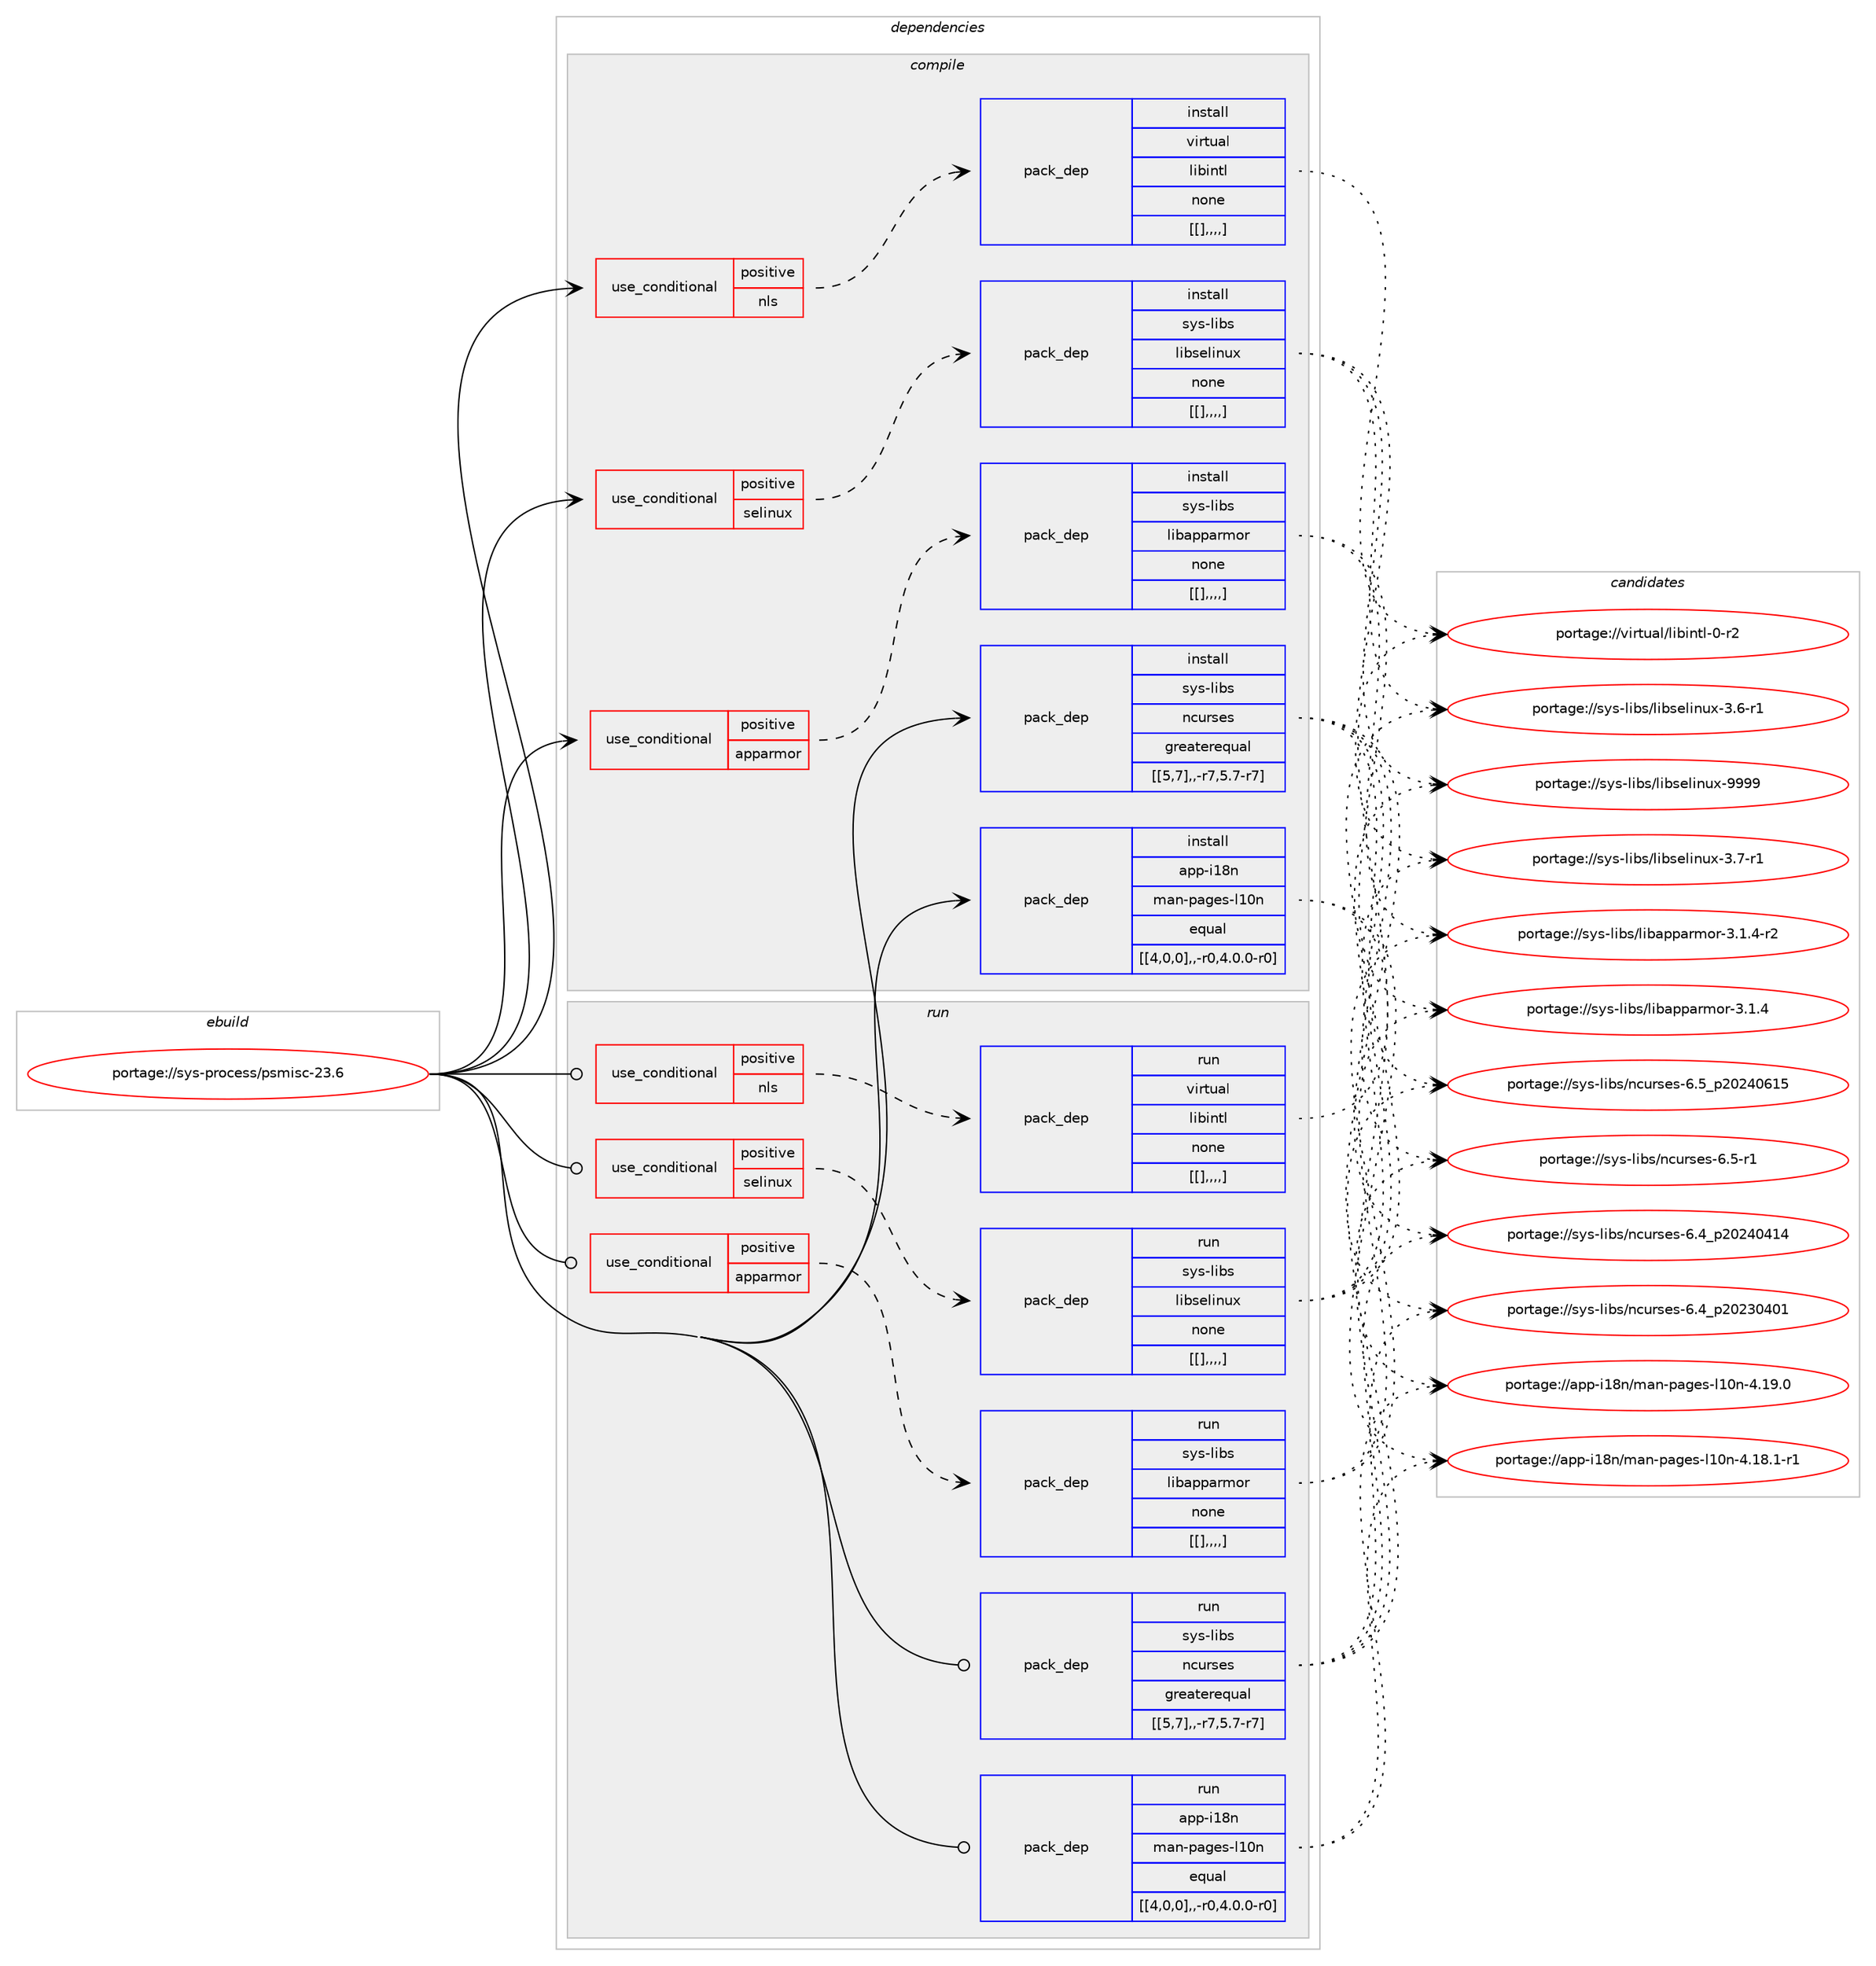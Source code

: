 digraph prolog {

# *************
# Graph options
# *************

newrank=true;
concentrate=true;
compound=true;
graph [rankdir=LR,fontname=Helvetica,fontsize=10,ranksep=1.5];#, ranksep=2.5, nodesep=0.2];
edge  [arrowhead=vee];
node  [fontname=Helvetica,fontsize=10];

# **********
# The ebuild
# **********

subgraph cluster_leftcol {
color=gray;
label=<<i>ebuild</i>>;
id [label="portage://sys-process/psmisc-23.6", color=red, width=4, href="../sys-process/psmisc-23.6.svg"];
}

# ****************
# The dependencies
# ****************

subgraph cluster_midcol {
color=gray;
label=<<i>dependencies</i>>;
subgraph cluster_compile {
fillcolor="#eeeeee";
style=filled;
label=<<i>compile</i>>;
subgraph cond123303 {
dependency462091 [label=<<TABLE BORDER="0" CELLBORDER="1" CELLSPACING="0" CELLPADDING="4"><TR><TD ROWSPAN="3" CELLPADDING="10">use_conditional</TD></TR><TR><TD>positive</TD></TR><TR><TD>apparmor</TD></TR></TABLE>>, shape=none, color=red];
subgraph pack335655 {
dependency462092 [label=<<TABLE BORDER="0" CELLBORDER="1" CELLSPACING="0" CELLPADDING="4" WIDTH="220"><TR><TD ROWSPAN="6" CELLPADDING="30">pack_dep</TD></TR><TR><TD WIDTH="110">install</TD></TR><TR><TD>sys-libs</TD></TR><TR><TD>libapparmor</TD></TR><TR><TD>none</TD></TR><TR><TD>[[],,,,]</TD></TR></TABLE>>, shape=none, color=blue];
}
dependency462091:e -> dependency462092:w [weight=20,style="dashed",arrowhead="vee"];
}
id:e -> dependency462091:w [weight=20,style="solid",arrowhead="vee"];
subgraph cond123304 {
dependency462093 [label=<<TABLE BORDER="0" CELLBORDER="1" CELLSPACING="0" CELLPADDING="4"><TR><TD ROWSPAN="3" CELLPADDING="10">use_conditional</TD></TR><TR><TD>positive</TD></TR><TR><TD>nls</TD></TR></TABLE>>, shape=none, color=red];
subgraph pack335656 {
dependency462094 [label=<<TABLE BORDER="0" CELLBORDER="1" CELLSPACING="0" CELLPADDING="4" WIDTH="220"><TR><TD ROWSPAN="6" CELLPADDING="30">pack_dep</TD></TR><TR><TD WIDTH="110">install</TD></TR><TR><TD>virtual</TD></TR><TR><TD>libintl</TD></TR><TR><TD>none</TD></TR><TR><TD>[[],,,,]</TD></TR></TABLE>>, shape=none, color=blue];
}
dependency462093:e -> dependency462094:w [weight=20,style="dashed",arrowhead="vee"];
}
id:e -> dependency462093:w [weight=20,style="solid",arrowhead="vee"];
subgraph cond123305 {
dependency462095 [label=<<TABLE BORDER="0" CELLBORDER="1" CELLSPACING="0" CELLPADDING="4"><TR><TD ROWSPAN="3" CELLPADDING="10">use_conditional</TD></TR><TR><TD>positive</TD></TR><TR><TD>selinux</TD></TR></TABLE>>, shape=none, color=red];
subgraph pack335657 {
dependency462096 [label=<<TABLE BORDER="0" CELLBORDER="1" CELLSPACING="0" CELLPADDING="4" WIDTH="220"><TR><TD ROWSPAN="6" CELLPADDING="30">pack_dep</TD></TR><TR><TD WIDTH="110">install</TD></TR><TR><TD>sys-libs</TD></TR><TR><TD>libselinux</TD></TR><TR><TD>none</TD></TR><TR><TD>[[],,,,]</TD></TR></TABLE>>, shape=none, color=blue];
}
dependency462095:e -> dependency462096:w [weight=20,style="dashed",arrowhead="vee"];
}
id:e -> dependency462095:w [weight=20,style="solid",arrowhead="vee"];
subgraph pack335658 {
dependency462097 [label=<<TABLE BORDER="0" CELLBORDER="1" CELLSPACING="0" CELLPADDING="4" WIDTH="220"><TR><TD ROWSPAN="6" CELLPADDING="30">pack_dep</TD></TR><TR><TD WIDTH="110">install</TD></TR><TR><TD>sys-libs</TD></TR><TR><TD>ncurses</TD></TR><TR><TD>greaterequal</TD></TR><TR><TD>[[5,7],,-r7,5.7-r7]</TD></TR></TABLE>>, shape=none, color=blue];
}
id:e -> dependency462097:w [weight=20,style="solid",arrowhead="vee"];
subgraph pack335659 {
dependency462098 [label=<<TABLE BORDER="0" CELLBORDER="1" CELLSPACING="0" CELLPADDING="4" WIDTH="220"><TR><TD ROWSPAN="6" CELLPADDING="30">pack_dep</TD></TR><TR><TD WIDTH="110">install</TD></TR><TR><TD>app-i18n</TD></TR><TR><TD>man-pages-l10n</TD></TR><TR><TD>equal</TD></TR><TR><TD>[[4,0,0],,-r0,4.0.0-r0]</TD></TR></TABLE>>, shape=none, color=blue];
}
id:e -> dependency462098:w [weight=20,style="solid",arrowhead="vee"];
}
subgraph cluster_compileandrun {
fillcolor="#eeeeee";
style=filled;
label=<<i>compile and run</i>>;
}
subgraph cluster_run {
fillcolor="#eeeeee";
style=filled;
label=<<i>run</i>>;
subgraph cond123306 {
dependency462099 [label=<<TABLE BORDER="0" CELLBORDER="1" CELLSPACING="0" CELLPADDING="4"><TR><TD ROWSPAN="3" CELLPADDING="10">use_conditional</TD></TR><TR><TD>positive</TD></TR><TR><TD>apparmor</TD></TR></TABLE>>, shape=none, color=red];
subgraph pack335660 {
dependency462100 [label=<<TABLE BORDER="0" CELLBORDER="1" CELLSPACING="0" CELLPADDING="4" WIDTH="220"><TR><TD ROWSPAN="6" CELLPADDING="30">pack_dep</TD></TR><TR><TD WIDTH="110">run</TD></TR><TR><TD>sys-libs</TD></TR><TR><TD>libapparmor</TD></TR><TR><TD>none</TD></TR><TR><TD>[[],,,,]</TD></TR></TABLE>>, shape=none, color=blue];
}
dependency462099:e -> dependency462100:w [weight=20,style="dashed",arrowhead="vee"];
}
id:e -> dependency462099:w [weight=20,style="solid",arrowhead="odot"];
subgraph cond123307 {
dependency462101 [label=<<TABLE BORDER="0" CELLBORDER="1" CELLSPACING="0" CELLPADDING="4"><TR><TD ROWSPAN="3" CELLPADDING="10">use_conditional</TD></TR><TR><TD>positive</TD></TR><TR><TD>nls</TD></TR></TABLE>>, shape=none, color=red];
subgraph pack335661 {
dependency462102 [label=<<TABLE BORDER="0" CELLBORDER="1" CELLSPACING="0" CELLPADDING="4" WIDTH="220"><TR><TD ROWSPAN="6" CELLPADDING="30">pack_dep</TD></TR><TR><TD WIDTH="110">run</TD></TR><TR><TD>virtual</TD></TR><TR><TD>libintl</TD></TR><TR><TD>none</TD></TR><TR><TD>[[],,,,]</TD></TR></TABLE>>, shape=none, color=blue];
}
dependency462101:e -> dependency462102:w [weight=20,style="dashed",arrowhead="vee"];
}
id:e -> dependency462101:w [weight=20,style="solid",arrowhead="odot"];
subgraph cond123308 {
dependency462103 [label=<<TABLE BORDER="0" CELLBORDER="1" CELLSPACING="0" CELLPADDING="4"><TR><TD ROWSPAN="3" CELLPADDING="10">use_conditional</TD></TR><TR><TD>positive</TD></TR><TR><TD>selinux</TD></TR></TABLE>>, shape=none, color=red];
subgraph pack335662 {
dependency462104 [label=<<TABLE BORDER="0" CELLBORDER="1" CELLSPACING="0" CELLPADDING="4" WIDTH="220"><TR><TD ROWSPAN="6" CELLPADDING="30">pack_dep</TD></TR><TR><TD WIDTH="110">run</TD></TR><TR><TD>sys-libs</TD></TR><TR><TD>libselinux</TD></TR><TR><TD>none</TD></TR><TR><TD>[[],,,,]</TD></TR></TABLE>>, shape=none, color=blue];
}
dependency462103:e -> dependency462104:w [weight=20,style="dashed",arrowhead="vee"];
}
id:e -> dependency462103:w [weight=20,style="solid",arrowhead="odot"];
subgraph pack335663 {
dependency462105 [label=<<TABLE BORDER="0" CELLBORDER="1" CELLSPACING="0" CELLPADDING="4" WIDTH="220"><TR><TD ROWSPAN="6" CELLPADDING="30">pack_dep</TD></TR><TR><TD WIDTH="110">run</TD></TR><TR><TD>sys-libs</TD></TR><TR><TD>ncurses</TD></TR><TR><TD>greaterequal</TD></TR><TR><TD>[[5,7],,-r7,5.7-r7]</TD></TR></TABLE>>, shape=none, color=blue];
}
id:e -> dependency462105:w [weight=20,style="solid",arrowhead="odot"];
subgraph pack335664 {
dependency462106 [label=<<TABLE BORDER="0" CELLBORDER="1" CELLSPACING="0" CELLPADDING="4" WIDTH="220"><TR><TD ROWSPAN="6" CELLPADDING="30">pack_dep</TD></TR><TR><TD WIDTH="110">run</TD></TR><TR><TD>app-i18n</TD></TR><TR><TD>man-pages-l10n</TD></TR><TR><TD>equal</TD></TR><TR><TD>[[4,0,0],,-r0,4.0.0-r0]</TD></TR></TABLE>>, shape=none, color=blue];
}
id:e -> dependency462106:w [weight=20,style="solid",arrowhead="odot"];
}
}

# **************
# The candidates
# **************

subgraph cluster_choices {
rank=same;
color=gray;
label=<<i>candidates</i>>;

subgraph choice335655 {
color=black;
nodesep=1;
choice1151211154510810598115471081059897112112971141091111144551464946524511450 [label="portage://sys-libs/libapparmor-3.1.4-r2", color=red, width=4,href="../sys-libs/libapparmor-3.1.4-r2.svg"];
choice115121115451081059811547108105989711211297114109111114455146494652 [label="portage://sys-libs/libapparmor-3.1.4", color=red, width=4,href="../sys-libs/libapparmor-3.1.4.svg"];
dependency462092:e -> choice1151211154510810598115471081059897112112971141091111144551464946524511450:w [style=dotted,weight="100"];
dependency462092:e -> choice115121115451081059811547108105989711211297114109111114455146494652:w [style=dotted,weight="100"];
}
subgraph choice335656 {
color=black;
nodesep=1;
choice11810511411611797108471081059810511011610845484511450 [label="portage://virtual/libintl-0-r2", color=red, width=4,href="../virtual/libintl-0-r2.svg"];
dependency462094:e -> choice11810511411611797108471081059810511011610845484511450:w [style=dotted,weight="100"];
}
subgraph choice335657 {
color=black;
nodesep=1;
choice115121115451081059811547108105981151011081051101171204557575757 [label="portage://sys-libs/libselinux-9999", color=red, width=4,href="../sys-libs/libselinux-9999.svg"];
choice11512111545108105981154710810598115101108105110117120455146554511449 [label="portage://sys-libs/libselinux-3.7-r1", color=red, width=4,href="../sys-libs/libselinux-3.7-r1.svg"];
choice11512111545108105981154710810598115101108105110117120455146544511449 [label="portage://sys-libs/libselinux-3.6-r1", color=red, width=4,href="../sys-libs/libselinux-3.6-r1.svg"];
dependency462096:e -> choice115121115451081059811547108105981151011081051101171204557575757:w [style=dotted,weight="100"];
dependency462096:e -> choice11512111545108105981154710810598115101108105110117120455146554511449:w [style=dotted,weight="100"];
dependency462096:e -> choice11512111545108105981154710810598115101108105110117120455146544511449:w [style=dotted,weight="100"];
}
subgraph choice335658 {
color=black;
nodesep=1;
choice1151211154510810598115471109911711411510111545544653951125048505248544953 [label="portage://sys-libs/ncurses-6.5_p20240615", color=red, width=4,href="../sys-libs/ncurses-6.5_p20240615.svg"];
choice11512111545108105981154711099117114115101115455446534511449 [label="portage://sys-libs/ncurses-6.5-r1", color=red, width=4,href="../sys-libs/ncurses-6.5-r1.svg"];
choice1151211154510810598115471109911711411510111545544652951125048505248524952 [label="portage://sys-libs/ncurses-6.4_p20240414", color=red, width=4,href="../sys-libs/ncurses-6.4_p20240414.svg"];
choice1151211154510810598115471109911711411510111545544652951125048505148524849 [label="portage://sys-libs/ncurses-6.4_p20230401", color=red, width=4,href="../sys-libs/ncurses-6.4_p20230401.svg"];
dependency462097:e -> choice1151211154510810598115471109911711411510111545544653951125048505248544953:w [style=dotted,weight="100"];
dependency462097:e -> choice11512111545108105981154711099117114115101115455446534511449:w [style=dotted,weight="100"];
dependency462097:e -> choice1151211154510810598115471109911711411510111545544652951125048505248524952:w [style=dotted,weight="100"];
dependency462097:e -> choice1151211154510810598115471109911711411510111545544652951125048505148524849:w [style=dotted,weight="100"];
}
subgraph choice335659 {
color=black;
nodesep=1;
choice971121124510549561104710997110451129710310111545108494811045524649574648 [label="portage://app-i18n/man-pages-l10n-4.19.0", color=red, width=4,href="../app-i18n/man-pages-l10n-4.19.0.svg"];
choice9711211245105495611047109971104511297103101115451084948110455246495646494511449 [label="portage://app-i18n/man-pages-l10n-4.18.1-r1", color=red, width=4,href="../app-i18n/man-pages-l10n-4.18.1-r1.svg"];
dependency462098:e -> choice971121124510549561104710997110451129710310111545108494811045524649574648:w [style=dotted,weight="100"];
dependency462098:e -> choice9711211245105495611047109971104511297103101115451084948110455246495646494511449:w [style=dotted,weight="100"];
}
subgraph choice335660 {
color=black;
nodesep=1;
choice1151211154510810598115471081059897112112971141091111144551464946524511450 [label="portage://sys-libs/libapparmor-3.1.4-r2", color=red, width=4,href="../sys-libs/libapparmor-3.1.4-r2.svg"];
choice115121115451081059811547108105989711211297114109111114455146494652 [label="portage://sys-libs/libapparmor-3.1.4", color=red, width=4,href="../sys-libs/libapparmor-3.1.4.svg"];
dependency462100:e -> choice1151211154510810598115471081059897112112971141091111144551464946524511450:w [style=dotted,weight="100"];
dependency462100:e -> choice115121115451081059811547108105989711211297114109111114455146494652:w [style=dotted,weight="100"];
}
subgraph choice335661 {
color=black;
nodesep=1;
choice11810511411611797108471081059810511011610845484511450 [label="portage://virtual/libintl-0-r2", color=red, width=4,href="../virtual/libintl-0-r2.svg"];
dependency462102:e -> choice11810511411611797108471081059810511011610845484511450:w [style=dotted,weight="100"];
}
subgraph choice335662 {
color=black;
nodesep=1;
choice115121115451081059811547108105981151011081051101171204557575757 [label="portage://sys-libs/libselinux-9999", color=red, width=4,href="../sys-libs/libselinux-9999.svg"];
choice11512111545108105981154710810598115101108105110117120455146554511449 [label="portage://sys-libs/libselinux-3.7-r1", color=red, width=4,href="../sys-libs/libselinux-3.7-r1.svg"];
choice11512111545108105981154710810598115101108105110117120455146544511449 [label="portage://sys-libs/libselinux-3.6-r1", color=red, width=4,href="../sys-libs/libselinux-3.6-r1.svg"];
dependency462104:e -> choice115121115451081059811547108105981151011081051101171204557575757:w [style=dotted,weight="100"];
dependency462104:e -> choice11512111545108105981154710810598115101108105110117120455146554511449:w [style=dotted,weight="100"];
dependency462104:e -> choice11512111545108105981154710810598115101108105110117120455146544511449:w [style=dotted,weight="100"];
}
subgraph choice335663 {
color=black;
nodesep=1;
choice1151211154510810598115471109911711411510111545544653951125048505248544953 [label="portage://sys-libs/ncurses-6.5_p20240615", color=red, width=4,href="../sys-libs/ncurses-6.5_p20240615.svg"];
choice11512111545108105981154711099117114115101115455446534511449 [label="portage://sys-libs/ncurses-6.5-r1", color=red, width=4,href="../sys-libs/ncurses-6.5-r1.svg"];
choice1151211154510810598115471109911711411510111545544652951125048505248524952 [label="portage://sys-libs/ncurses-6.4_p20240414", color=red, width=4,href="../sys-libs/ncurses-6.4_p20240414.svg"];
choice1151211154510810598115471109911711411510111545544652951125048505148524849 [label="portage://sys-libs/ncurses-6.4_p20230401", color=red, width=4,href="../sys-libs/ncurses-6.4_p20230401.svg"];
dependency462105:e -> choice1151211154510810598115471109911711411510111545544653951125048505248544953:w [style=dotted,weight="100"];
dependency462105:e -> choice11512111545108105981154711099117114115101115455446534511449:w [style=dotted,weight="100"];
dependency462105:e -> choice1151211154510810598115471109911711411510111545544652951125048505248524952:w [style=dotted,weight="100"];
dependency462105:e -> choice1151211154510810598115471109911711411510111545544652951125048505148524849:w [style=dotted,weight="100"];
}
subgraph choice335664 {
color=black;
nodesep=1;
choice971121124510549561104710997110451129710310111545108494811045524649574648 [label="portage://app-i18n/man-pages-l10n-4.19.0", color=red, width=4,href="../app-i18n/man-pages-l10n-4.19.0.svg"];
choice9711211245105495611047109971104511297103101115451084948110455246495646494511449 [label="portage://app-i18n/man-pages-l10n-4.18.1-r1", color=red, width=4,href="../app-i18n/man-pages-l10n-4.18.1-r1.svg"];
dependency462106:e -> choice971121124510549561104710997110451129710310111545108494811045524649574648:w [style=dotted,weight="100"];
dependency462106:e -> choice9711211245105495611047109971104511297103101115451084948110455246495646494511449:w [style=dotted,weight="100"];
}
}

}

